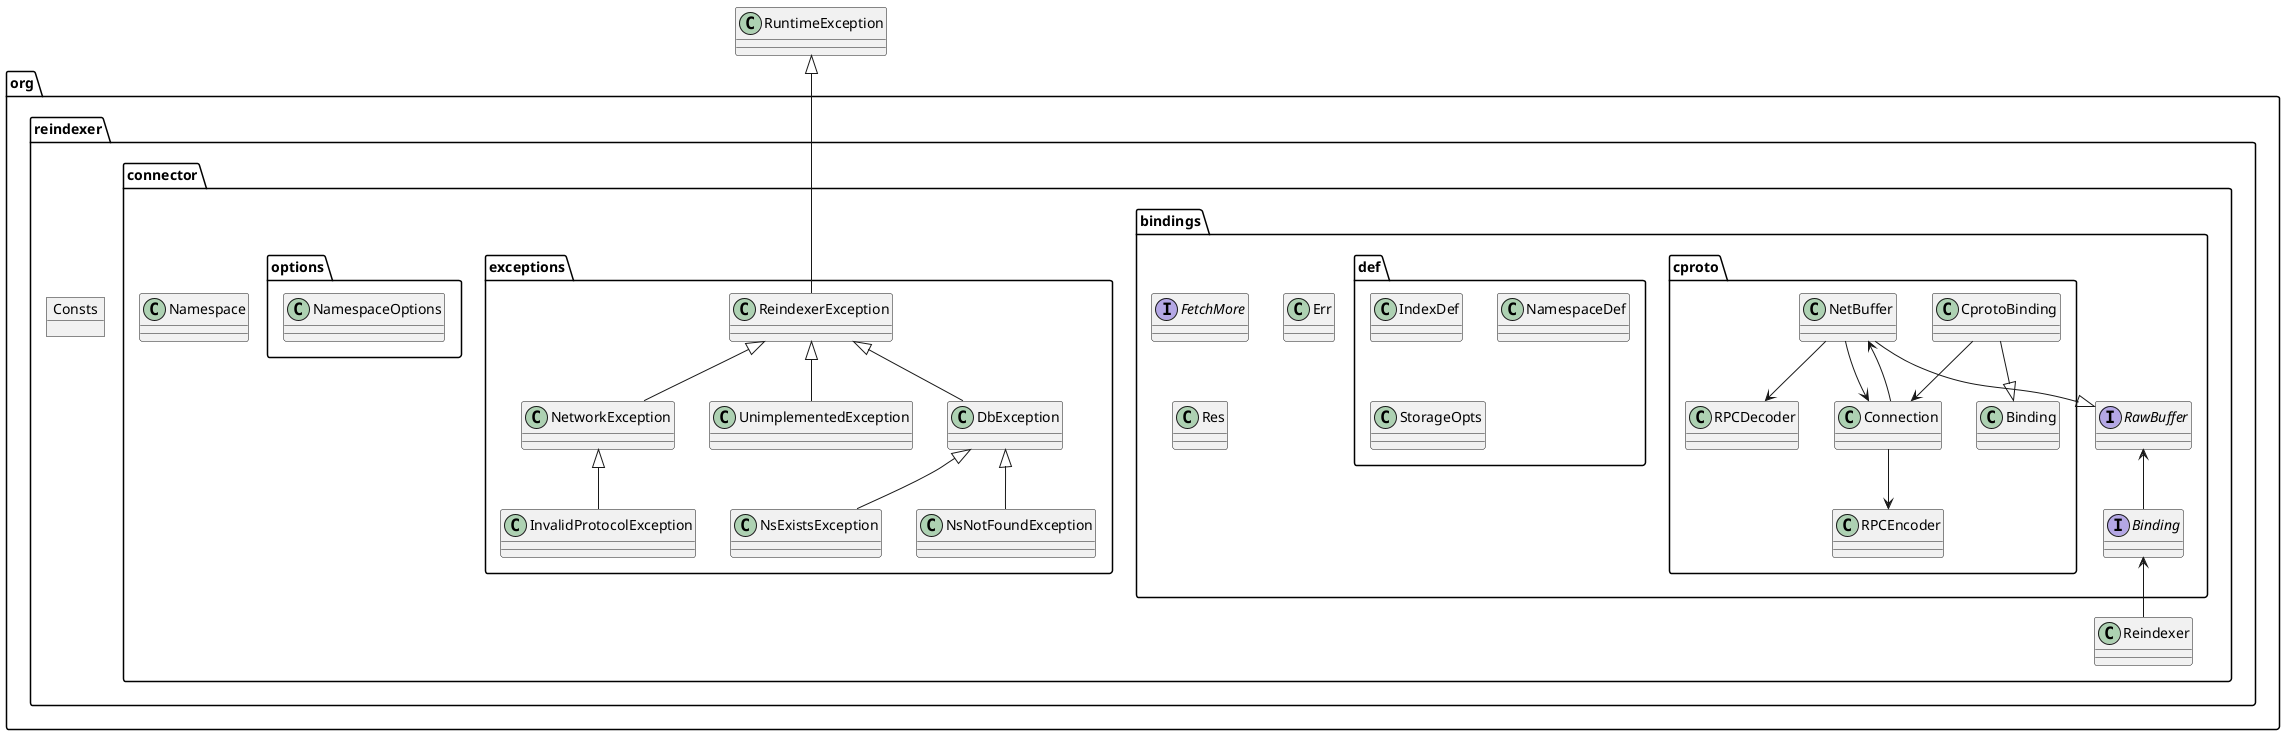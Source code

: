 @startuml

class RuntimeException

package org.reindexer {

    package org.reindexer.connector {
        class Reindexer
        class Namespace

        package bindings {

            package cproto {
                class CprotoBinding
                class Connection
                class NetBuffer
                class RPCEncoder
                class RPCDecoder

                CprotoBinding --|> Binding
            }

            package def {
                class IndexDef
                class NamespaceDef
                class StorageOpts
            }

            interface Binding
            interface RawBuffer
            interface FetchMore

            class Err
            class Res

            Reindexer -up-> Binding
            RawBuffer <-- Binding


            Connection --> RPCEncoder
            NetBuffer --> RPCDecoder

            NetBuffer --> Connection
            NetBuffer <-- Connection

            CprotoBinding --> Connection

            NetBuffer --|> RawBuffer
        }

        package exceptions {
            RuntimeException <|-- ReindexerException
            ReindexerException <|-- NetworkException
            ReindexerException <|-- UnimplementedException
            NetworkException <|-- InvalidProtocolException
            ReindexerException <|-- DbException
            DbException <|-- NsExistsException
            DbException <|-- NsNotFoundException

        }

        package options {
            class NamespaceOptions
        }
    }

    object Consts {
    }

}

@enduml